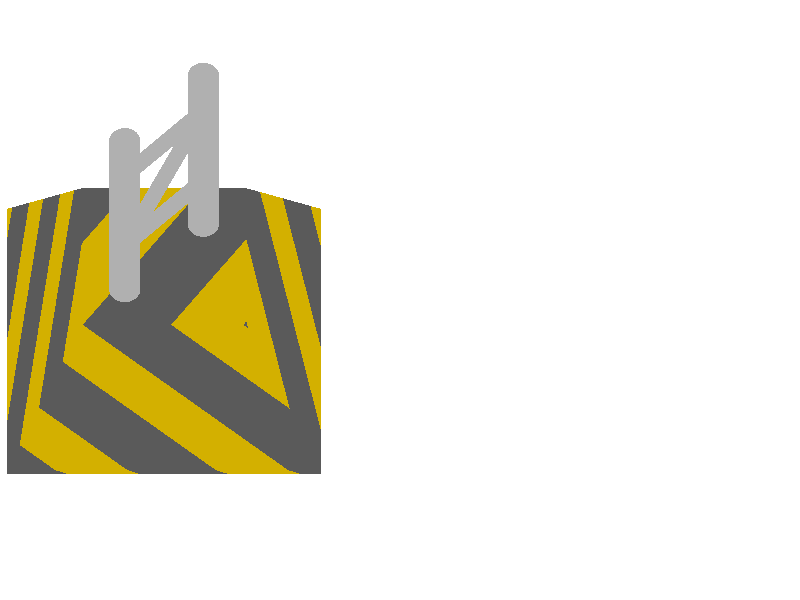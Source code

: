 #version 3.7;

//this doesn't need to be distributed, but maybe it's interesting for someone, so why not

global_settings
{
    assumed_gamma 1.2
}

camera
{
    orthographic
    location <0.75, 6.0, -4.0>
    look_at  <0.75, 0.0,  0.0>
    angle 20
}

light_source
{
    <-4.0, 3.0, 0.0>
    color rgb 1
    parallel point_at 0
}

#macro cut_plane(rot)
plane
{
    <4.0, -1.0, 0.0>, -0.375
    rotate <0.0, rot, 0.0>
}
#end

difference
{
    box { <0.5, 0.5, 0.5>, <-0.5, -0.5, -0.5> }
    object { cut_plane(  0) }
    object { cut_plane( 90) }
    object { cut_plane(180) }
    object { cut_plane(270) }
    scale <1.0, 0.5, 1.0>
    texture
    {
        normal { marble turbulence .8 scale .25 }
        pigment
        {
            marble
            color_map
            {
                [0.0  color rgb <0.7, 0.5, 0.0>]
                [0.45 color rgb <0.7, 0.5, 0.0>]
                [0.45 color rgb <0.15, 0.15, 0.15>]
                [1.0  color rgb <0.15, 0.15, 0.15>]
            }
            scale .24
            rotate <0, 20, 60>
            translate <0.25, 0.0, 0.0>
        }
    }
}

#local pole_texture = texture
{
    normal { marble turbulence .8 scale .5 rotate <0, 0, 60> }
    pigment { color rgb <0.5, 0.5, 0.5> }
}

#macro pole(xlat)
cylinder
{
    <0.0, 0.0, 0.0>,
    <0.0, 1.1, 0.0>,
    0.05
    translate xlat
    texture { pole_texture }
}
#end

#local pole_offset = 0.125;
#local pole_translation = <pole_offset, 0.0, pole_offset>;

object { pole(pole_translation) }
object { pole(-pole_translation) }

#local h = 0.5;
#local len = 0.4;

cylinder
{
    pole_translation, -pole_translation
    0.025
    translate <0.0, h, 0.0>
    texture { pole_texture }
}

cylinder
{
    pole_translation+<0.0, len, 0.0>, -pole_translation
    0.025
    translate <0.0, h, 0.0>
    texture { pole_texture }
}

cylinder
{
    pole_translation, -pole_translation
    0.025
    translate <0.0, h+len, 0.0>
    texture { pole_texture }
}

#ifndef(NO_GROUND)
plane
{
    y,
    -0.25
    pigment { color rgb 1 }
}
#end
